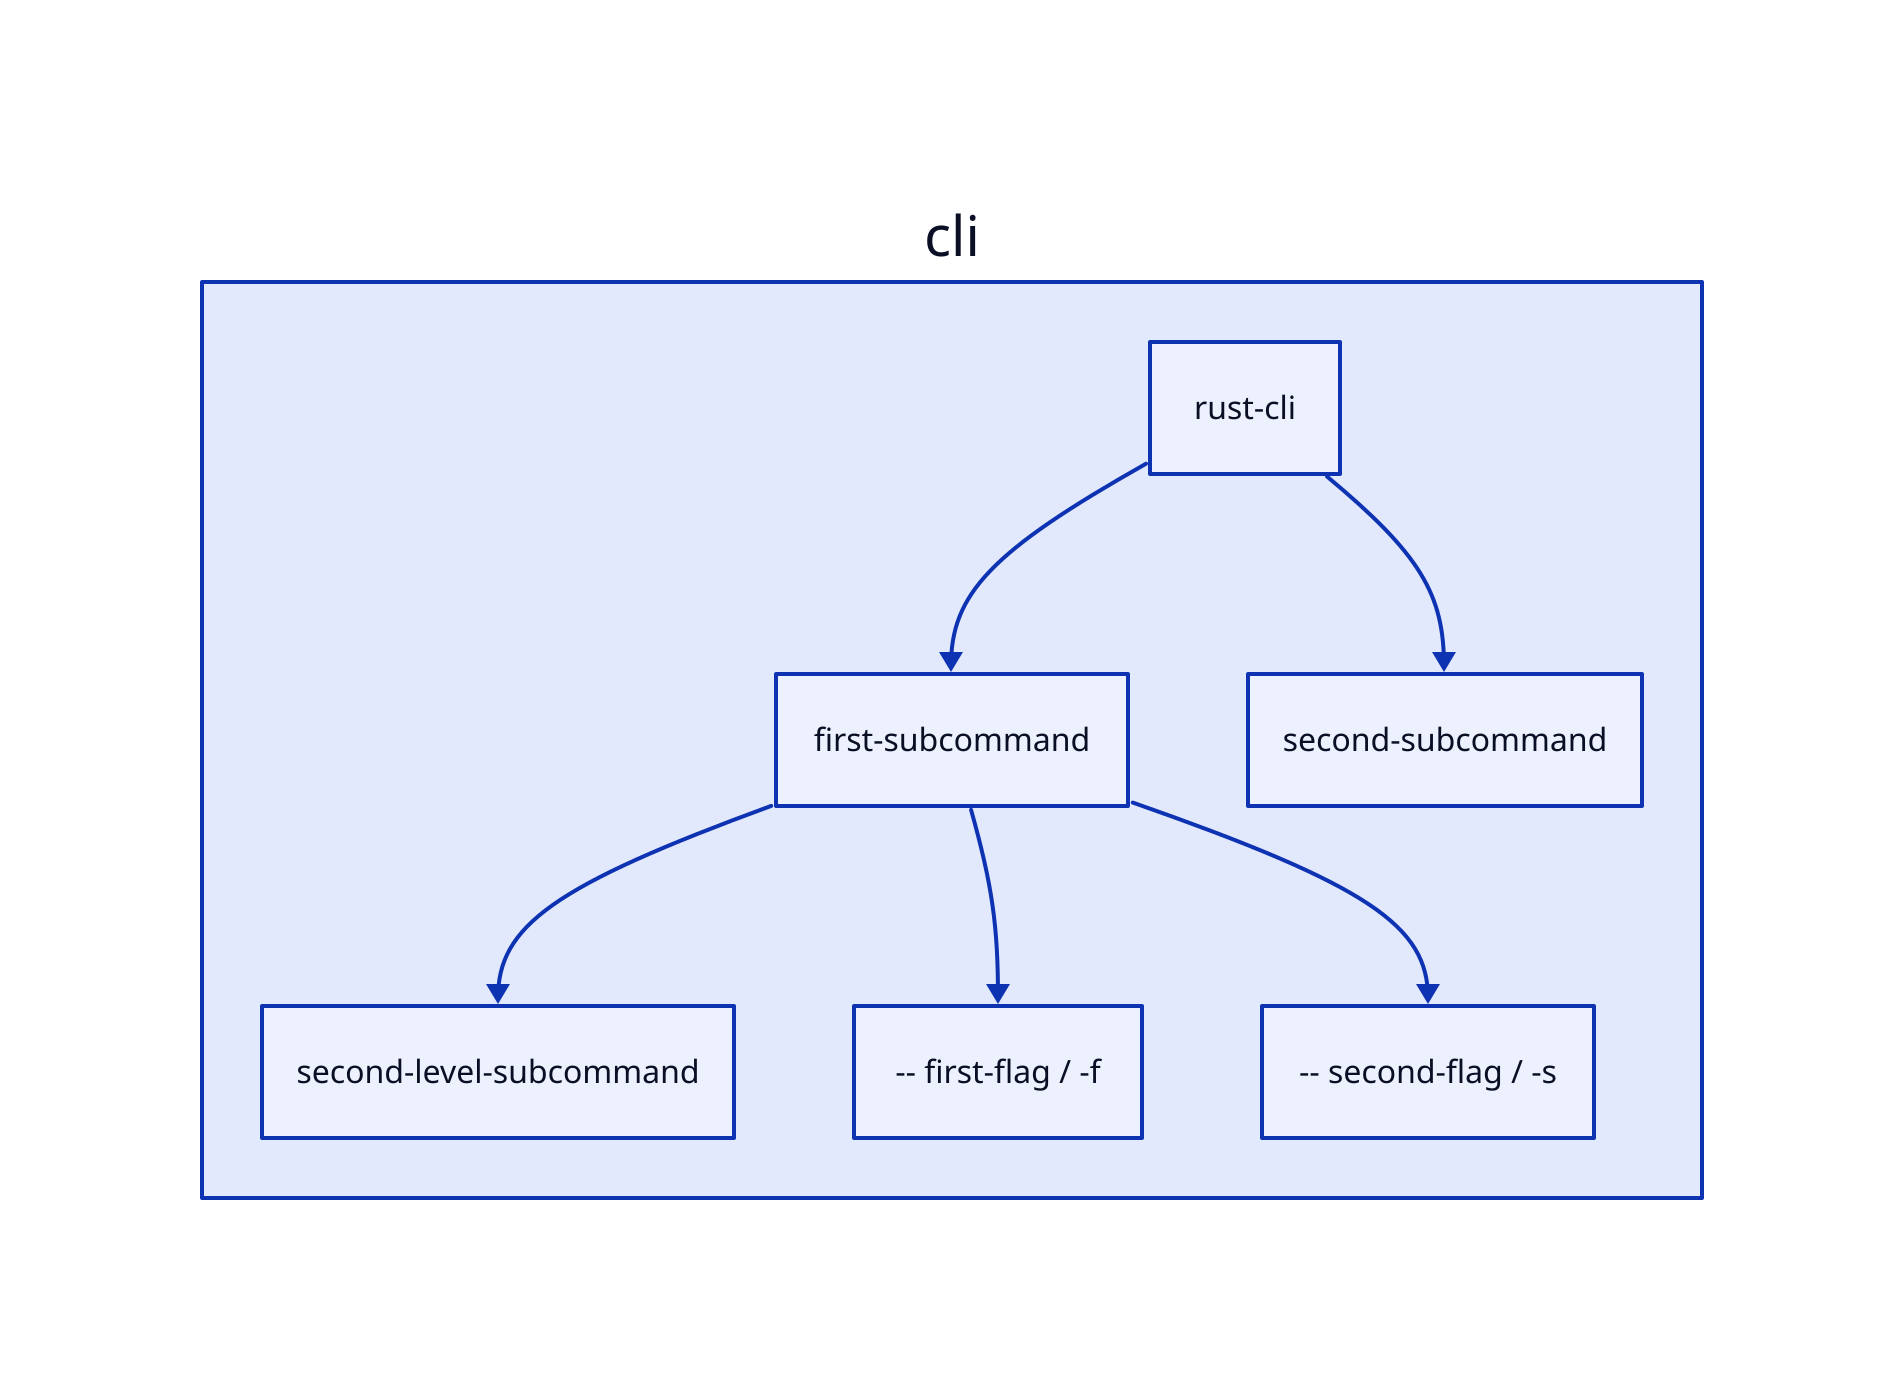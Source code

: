 cli: {
    main_command: rust-cli
    first_sub_command: first-subcommand
    second_sub_command: second-subcommand
    first_sub_command_subcommand: second-level-subcommand
    first_sub_command_first_flag: -- first-flag / -f
    first_sub_command_second_flag: -- second-flag / -s

    main_command -> first_sub_command
    main_command -> second_sub_command
    first_sub_command -> first_sub_command_subcommand
    first_sub_command -> first_sub_command_first_flag
    first_sub_command -> first_sub_command_second_flag
}